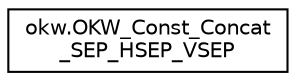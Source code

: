 digraph "Grafische Darstellung der Klassenhierarchie"
{
 // INTERACTIVE_SVG=YES
 // LATEX_PDF_SIZE
  edge [fontname="Helvetica",fontsize="10",labelfontname="Helvetica",labelfontsize="10"];
  node [fontname="Helvetica",fontsize="10",shape=record];
  rankdir="LR";
  Node0 [label="okw.OKW_Const_Concat\l_SEP_HSEP_VSEP",height=0.2,width=0.4,color="black", fillcolor="white", style="filled",URL="$classokw_1_1_o_k_w___const___concat___s_e_p___h_s_e_p___v_s_e_p.html",tooltip=" "];
}
